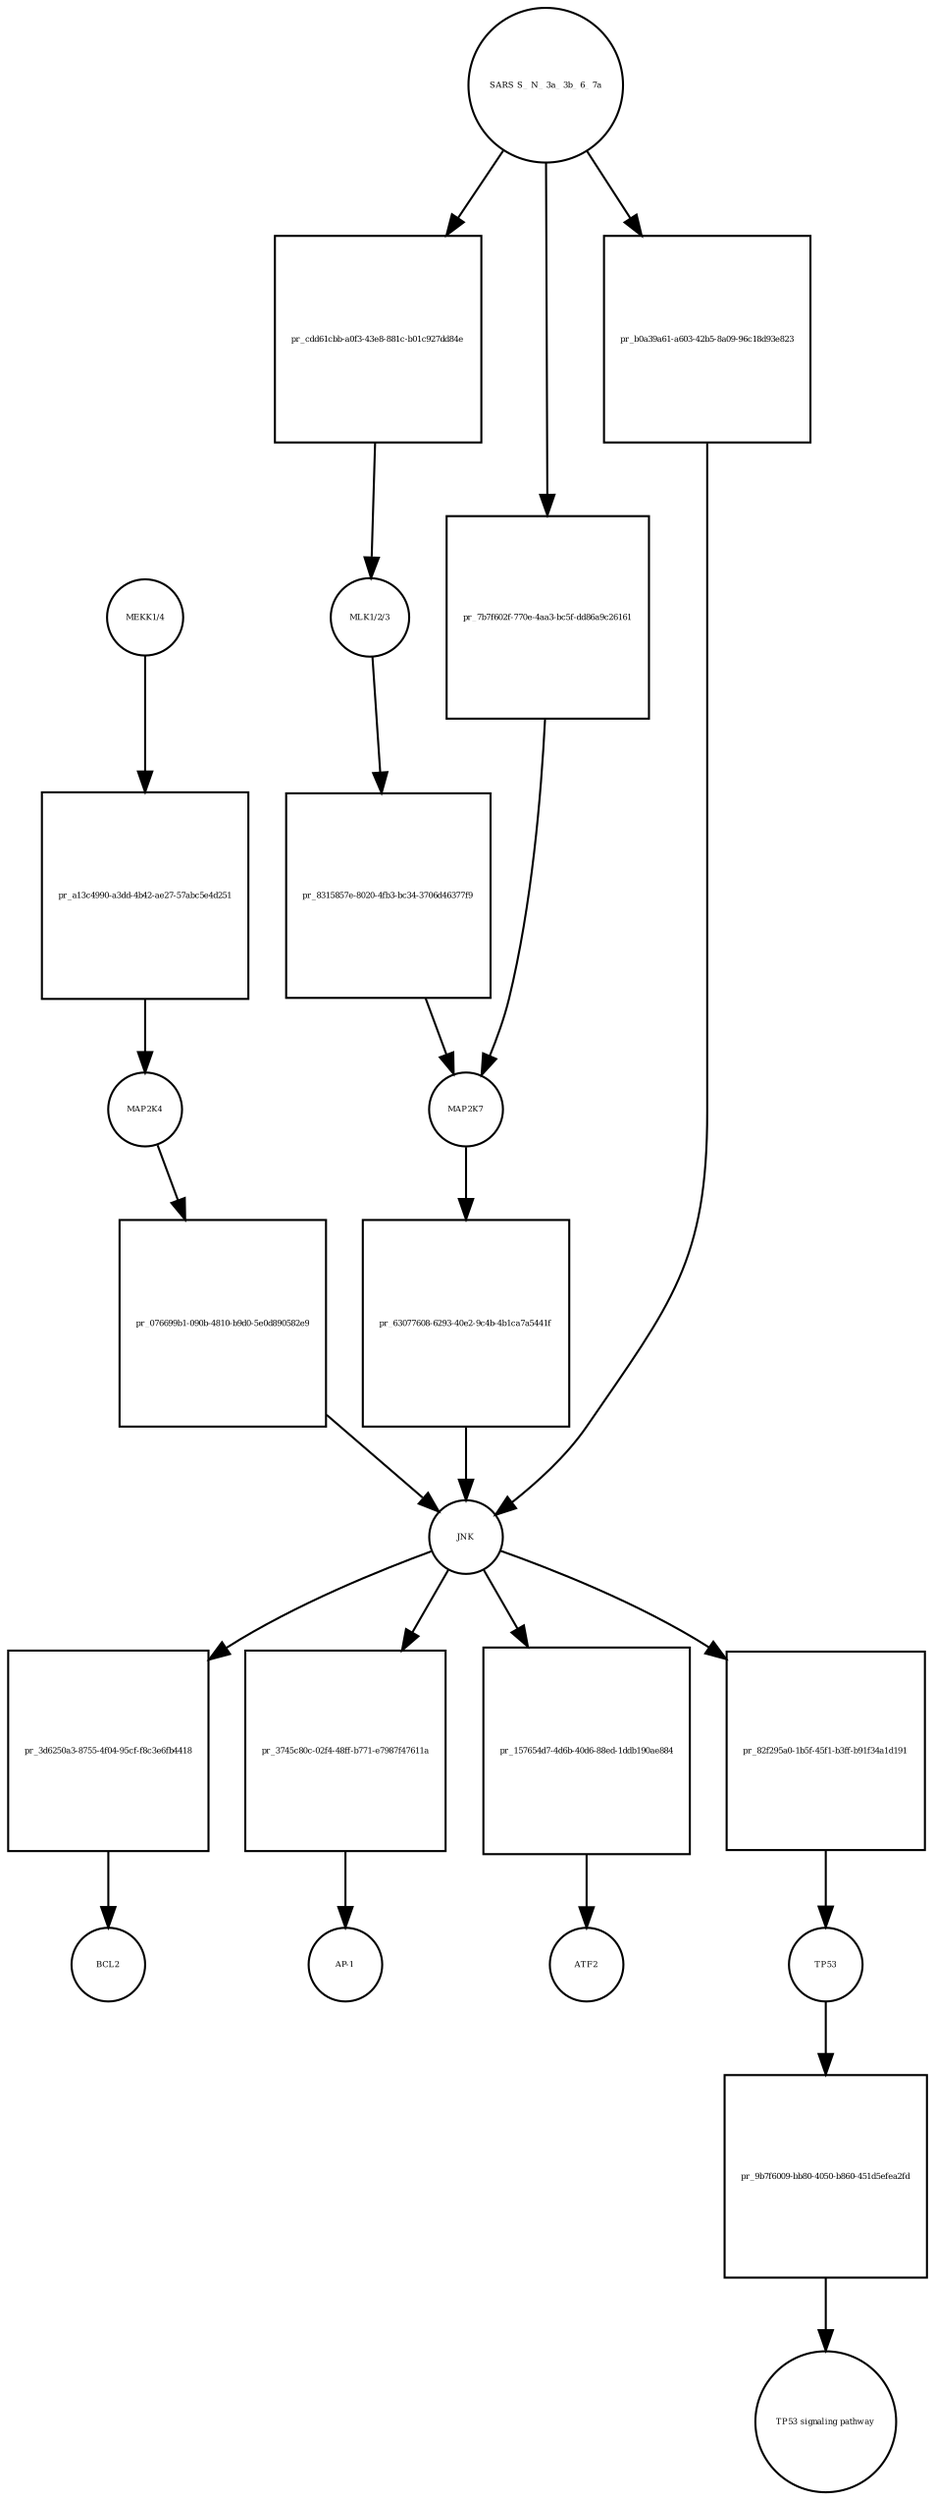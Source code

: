 strict digraph  {
"MEKK1/4" [annotation="", bipartite=0, cls=complex, fontsize=4, label="MEKK1/4", shape=circle];
"pr_a13c4990-a3dd-4b42-ae27-57abc5e4d251" [annotation="", bipartite=1, cls=process, fontsize=4, label="pr_a13c4990-a3dd-4b42-ae27-57abc5e4d251", shape=square];
MAP2K4 [annotation=urn_miriam_uniprot_P45985, bipartite=0, cls=macromolecule, fontsize=4, label=MAP2K4, shape=circle];
"MLK1/2/3" [annotation="", bipartite=0, cls=complex, fontsize=4, label="MLK1/2/3", shape=circle];
"pr_8315857e-8020-4fb3-bc34-3706d46377f9" [annotation="", bipartite=1, cls=process, fontsize=4, label="pr_8315857e-8020-4fb3-bc34-3706d46377f9", shape=square];
MAP2K7 [annotation=urn_miriam_uniprot_O14733, bipartite=0, cls=macromolecule, fontsize=4, label=MAP2K7, shape=circle];
"pr_076699b1-090b-4810-b9d0-5e0d890582e9" [annotation="", bipartite=1, cls=process, fontsize=4, label="pr_076699b1-090b-4810-b9d0-5e0d890582e9", shape=square];
JNK [annotation="", bipartite=0, cls=complex, fontsize=4, label=JNK, shape=circle];
"pr_63077608-6293-40e2-9c4b-4b1ca7a5441f" [annotation="", bipartite=1, cls=process, fontsize=4, label="pr_63077608-6293-40e2-9c4b-4b1ca7a5441f", shape=square];
"pr_3d6250a3-8755-4f04-95cf-f8c3e6fb4418" [annotation="", bipartite=1, cls=process, fontsize=4, label="pr_3d6250a3-8755-4f04-95cf-f8c3e6fb4418", shape=square];
BCL2 [annotation=urn_miriam_uniprot_P10415, bipartite=0, cls=macromolecule, fontsize=4, label=BCL2, shape=circle];
"pr_3745c80c-02f4-48ff-b771-e7987f47611a" [annotation="", bipartite=1, cls=process, fontsize=4, label="pr_3745c80c-02f4-48ff-b771-e7987f47611a", shape=square];
"AP-1" [annotation="", bipartite=0, cls=complex, fontsize=4, label="AP-1", shape=circle];
"SARS S_ N_ 3a_ 3b_ 6_ 7a" [annotation="", bipartite=0, cls=macromolecule, fontsize=4, label="SARS S_ N_ 3a_ 3b_ 6_ 7a", shape=circle];
"pr_cdd61cbb-a0f3-43e8-881c-b01c927dd84e" [annotation="", bipartite=1, cls=process, fontsize=4, label="pr_cdd61cbb-a0f3-43e8-881c-b01c927dd84e", shape=square];
"pr_157654d7-4d6b-40d6-88ed-1ddb190ae884" [annotation="", bipartite=1, cls=process, fontsize=4, label="pr_157654d7-4d6b-40d6-88ed-1ddb190ae884", shape=square];
ATF2 [annotation=urn_miriam_uniprot_P15336, bipartite=0, cls=macromolecule, fontsize=4, label=ATF2, shape=circle];
"pr_82f295a0-1b5f-45f1-b3ff-b91f34a1d191" [annotation="", bipartite=1, cls=process, fontsize=4, label="pr_82f295a0-1b5f-45f1-b3ff-b91f34a1d191", shape=square];
TP53 [annotation=urn_miriam_uniprot_P04637, bipartite=0, cls=macromolecule, fontsize=4, label=TP53, shape=circle];
"pr_9b7f6009-bb80-4050-b860-451d5efea2fd" [annotation="", bipartite=1, cls=process, fontsize=4, label="pr_9b7f6009-bb80-4050-b860-451d5efea2fd", shape=square];
"TP53 signaling pathway" [annotation="", bipartite=0, cls="unspecified entity", fontsize=4, label="TP53 signaling pathway", shape=circle];
"pr_7b7f602f-770e-4aa3-bc5f-dd86a9c26161" [annotation="", bipartite=1, cls=process, fontsize=4, label="pr_7b7f602f-770e-4aa3-bc5f-dd86a9c26161", shape=square];
"pr_b0a39a61-a603-42b5-8a09-96c18d93e823" [annotation="", bipartite=1, cls=process, fontsize=4, label="pr_b0a39a61-a603-42b5-8a09-96c18d93e823", shape=square];
"MEKK1/4" -> "pr_a13c4990-a3dd-4b42-ae27-57abc5e4d251"  [annotation="", interaction_type=consumption];
"pr_a13c4990-a3dd-4b42-ae27-57abc5e4d251" -> MAP2K4  [annotation="", interaction_type=production];
MAP2K4 -> "pr_076699b1-090b-4810-b9d0-5e0d890582e9"  [annotation="", interaction_type=consumption];
"MLK1/2/3" -> "pr_8315857e-8020-4fb3-bc34-3706d46377f9"  [annotation="", interaction_type=consumption];
"pr_8315857e-8020-4fb3-bc34-3706d46377f9" -> MAP2K7  [annotation="", interaction_type=production];
MAP2K7 -> "pr_63077608-6293-40e2-9c4b-4b1ca7a5441f"  [annotation="", interaction_type=consumption];
"pr_076699b1-090b-4810-b9d0-5e0d890582e9" -> JNK  [annotation="", interaction_type=production];
JNK -> "pr_3d6250a3-8755-4f04-95cf-f8c3e6fb4418"  [annotation="", interaction_type=consumption];
JNK -> "pr_3745c80c-02f4-48ff-b771-e7987f47611a"  [annotation="", interaction_type=consumption];
JNK -> "pr_157654d7-4d6b-40d6-88ed-1ddb190ae884"  [annotation="", interaction_type=consumption];
JNK -> "pr_82f295a0-1b5f-45f1-b3ff-b91f34a1d191"  [annotation="", interaction_type=consumption];
"pr_63077608-6293-40e2-9c4b-4b1ca7a5441f" -> JNK  [annotation="", interaction_type=production];
"pr_3d6250a3-8755-4f04-95cf-f8c3e6fb4418" -> BCL2  [annotation="", interaction_type=production];
"pr_3745c80c-02f4-48ff-b771-e7987f47611a" -> "AP-1"  [annotation="", interaction_type=production];
"SARS S_ N_ 3a_ 3b_ 6_ 7a" -> "pr_cdd61cbb-a0f3-43e8-881c-b01c927dd84e"  [annotation="", interaction_type=consumption];
"SARS S_ N_ 3a_ 3b_ 6_ 7a" -> "pr_7b7f602f-770e-4aa3-bc5f-dd86a9c26161"  [annotation="", interaction_type=consumption];
"SARS S_ N_ 3a_ 3b_ 6_ 7a" -> "pr_b0a39a61-a603-42b5-8a09-96c18d93e823"  [annotation="", interaction_type=consumption];
"pr_cdd61cbb-a0f3-43e8-881c-b01c927dd84e" -> "MLK1/2/3"  [annotation="", interaction_type=production];
"pr_157654d7-4d6b-40d6-88ed-1ddb190ae884" -> ATF2  [annotation="", interaction_type=production];
"pr_82f295a0-1b5f-45f1-b3ff-b91f34a1d191" -> TP53  [annotation="", interaction_type=production];
TP53 -> "pr_9b7f6009-bb80-4050-b860-451d5efea2fd"  [annotation="", interaction_type=consumption];
"pr_9b7f6009-bb80-4050-b860-451d5efea2fd" -> "TP53 signaling pathway"  [annotation="", interaction_type=production];
"pr_7b7f602f-770e-4aa3-bc5f-dd86a9c26161" -> MAP2K7  [annotation="", interaction_type=production];
"pr_b0a39a61-a603-42b5-8a09-96c18d93e823" -> JNK  [annotation="", interaction_type=production];
}
